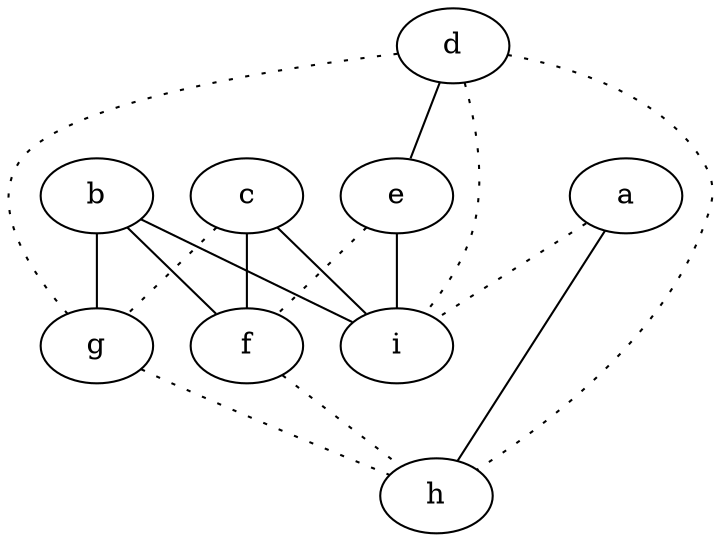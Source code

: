 graph {
a -- h;
a -- i [style=dotted];
b -- f;
b -- g;
b -- i;
c -- f;
c -- g [style=dotted];
c -- i;
d -- e;
d -- g [style=dotted];
d -- h [style=dotted];
d -- i [style=dotted];
e -- f [style=dotted];
e -- i;
f -- h [style=dotted];
g -- h [style=dotted];
}

